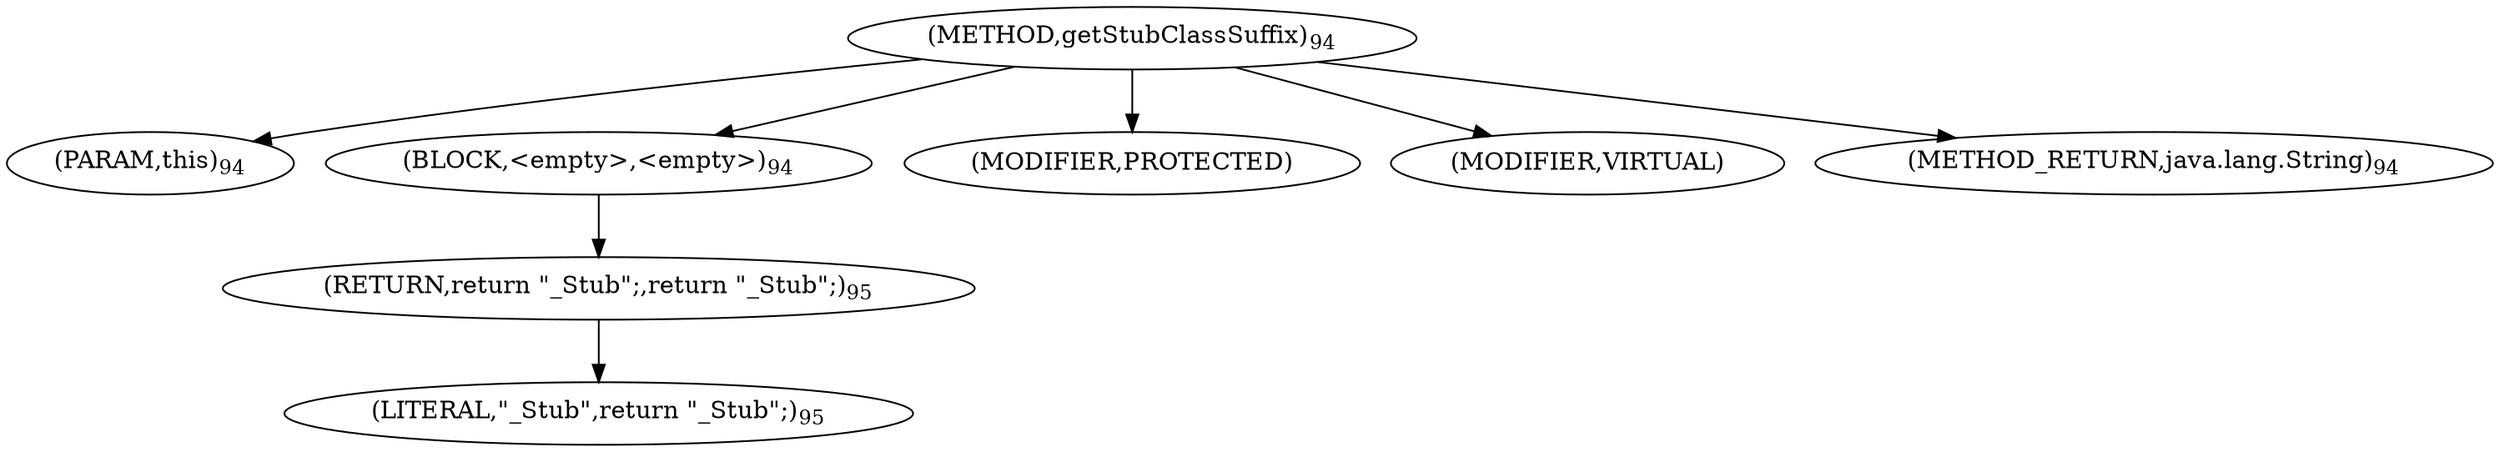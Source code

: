 digraph "getStubClassSuffix" {  
"120" [label = <(METHOD,getStubClassSuffix)<SUB>94</SUB>> ]
"121" [label = <(PARAM,this)<SUB>94</SUB>> ]
"122" [label = <(BLOCK,&lt;empty&gt;,&lt;empty&gt;)<SUB>94</SUB>> ]
"123" [label = <(RETURN,return &quot;_Stub&quot;;,return &quot;_Stub&quot;;)<SUB>95</SUB>> ]
"124" [label = <(LITERAL,&quot;_Stub&quot;,return &quot;_Stub&quot;;)<SUB>95</SUB>> ]
"125" [label = <(MODIFIER,PROTECTED)> ]
"126" [label = <(MODIFIER,VIRTUAL)> ]
"127" [label = <(METHOD_RETURN,java.lang.String)<SUB>94</SUB>> ]
  "120" -> "121" 
  "120" -> "122" 
  "120" -> "125" 
  "120" -> "126" 
  "120" -> "127" 
  "122" -> "123" 
  "123" -> "124" 
}
